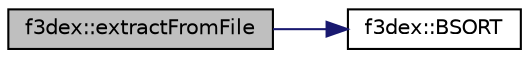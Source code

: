digraph G
{
  edge [fontname="Helvetica",fontsize="10",labelfontname="Helvetica",labelfontsize="10"];
  node [fontname="Helvetica",fontsize="10",shape=record];
  rankdir=LR;
  Node1 [label="f3dex::extractFromFile",height=0.2,width=0.4,color="black", fillcolor="grey75", style="filled" fontcolor="black"];
  Node1 -> Node2 [color="midnightblue",fontsize="10",style="solid"];
  Node2 [label="f3dex::BSORT",height=0.2,width=0.4,color="black", fillcolor="white", style="filled",URL="$namespacef3dex.html#ac32aa4a30199fa62b6212bea55f59ff5"];
}
